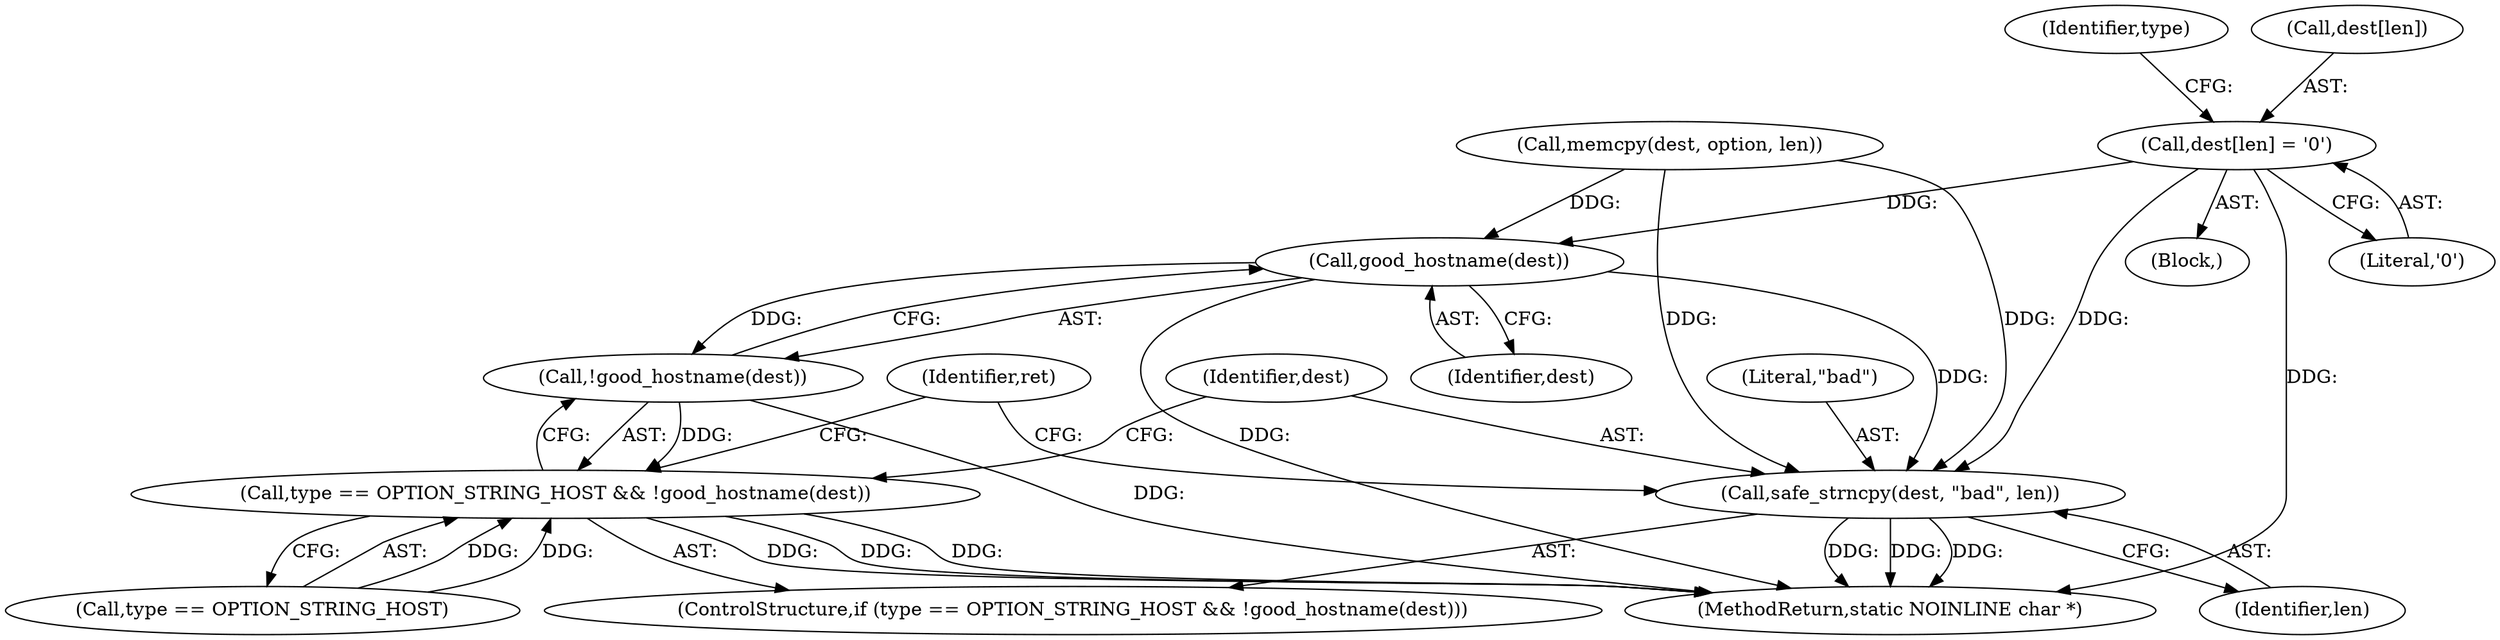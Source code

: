 digraph "0_busybox_352f79acbd759c14399e39baef21fc4ffe180ac2@array" {
"1000269" [label="(Call,dest[len] = '\0')"];
"1000280" [label="(Call,good_hostname(dest))"];
"1000279" [label="(Call,!good_hostname(dest))"];
"1000275" [label="(Call,type == OPTION_STRING_HOST && !good_hostname(dest))"];
"1000282" [label="(Call,safe_strncpy(dest, \"bad\", len))"];
"1000572" [label="(MethodReturn,static NOINLINE char *)"];
"1000285" [label="(Identifier,len)"];
"1000279" [label="(Call,!good_hostname(dest))"];
"1000283" [label="(Identifier,dest)"];
"1000284" [label="(Literal,\"bad\")"];
"1000274" [label="(ControlStructure,if (type == OPTION_STRING_HOST && !good_hostname(dest)))"];
"1000280" [label="(Call,good_hostname(dest))"];
"1000277" [label="(Identifier,type)"];
"1000282" [label="(Call,safe_strncpy(dest, \"bad\", len))"];
"1000276" [label="(Call,type == OPTION_STRING_HOST)"];
"1000287" [label="(Identifier,ret)"];
"1000265" [label="(Call,memcpy(dest, option, len))"];
"1000275" [label="(Call,type == OPTION_STRING_HOST && !good_hostname(dest))"];
"1000281" [label="(Identifier,dest)"];
"1000273" [label="(Literal,'\0')"];
"1000269" [label="(Call,dest[len] = '\0')"];
"1000195" [label="(Block,)"];
"1000270" [label="(Call,dest[len])"];
"1000269" -> "1000195"  [label="AST: "];
"1000269" -> "1000273"  [label="CFG: "];
"1000270" -> "1000269"  [label="AST: "];
"1000273" -> "1000269"  [label="AST: "];
"1000277" -> "1000269"  [label="CFG: "];
"1000269" -> "1000572"  [label="DDG: "];
"1000269" -> "1000280"  [label="DDG: "];
"1000269" -> "1000282"  [label="DDG: "];
"1000280" -> "1000279"  [label="AST: "];
"1000280" -> "1000281"  [label="CFG: "];
"1000281" -> "1000280"  [label="AST: "];
"1000279" -> "1000280"  [label="CFG: "];
"1000280" -> "1000572"  [label="DDG: "];
"1000280" -> "1000279"  [label="DDG: "];
"1000265" -> "1000280"  [label="DDG: "];
"1000280" -> "1000282"  [label="DDG: "];
"1000279" -> "1000275"  [label="AST: "];
"1000275" -> "1000279"  [label="CFG: "];
"1000279" -> "1000572"  [label="DDG: "];
"1000279" -> "1000275"  [label="DDG: "];
"1000275" -> "1000274"  [label="AST: "];
"1000275" -> "1000276"  [label="CFG: "];
"1000276" -> "1000275"  [label="AST: "];
"1000283" -> "1000275"  [label="CFG: "];
"1000287" -> "1000275"  [label="CFG: "];
"1000275" -> "1000572"  [label="DDG: "];
"1000275" -> "1000572"  [label="DDG: "];
"1000275" -> "1000572"  [label="DDG: "];
"1000276" -> "1000275"  [label="DDG: "];
"1000276" -> "1000275"  [label="DDG: "];
"1000282" -> "1000274"  [label="AST: "];
"1000282" -> "1000285"  [label="CFG: "];
"1000283" -> "1000282"  [label="AST: "];
"1000284" -> "1000282"  [label="AST: "];
"1000285" -> "1000282"  [label="AST: "];
"1000287" -> "1000282"  [label="CFG: "];
"1000282" -> "1000572"  [label="DDG: "];
"1000282" -> "1000572"  [label="DDG: "];
"1000282" -> "1000572"  [label="DDG: "];
"1000265" -> "1000282"  [label="DDG: "];
"1000265" -> "1000282"  [label="DDG: "];
}
